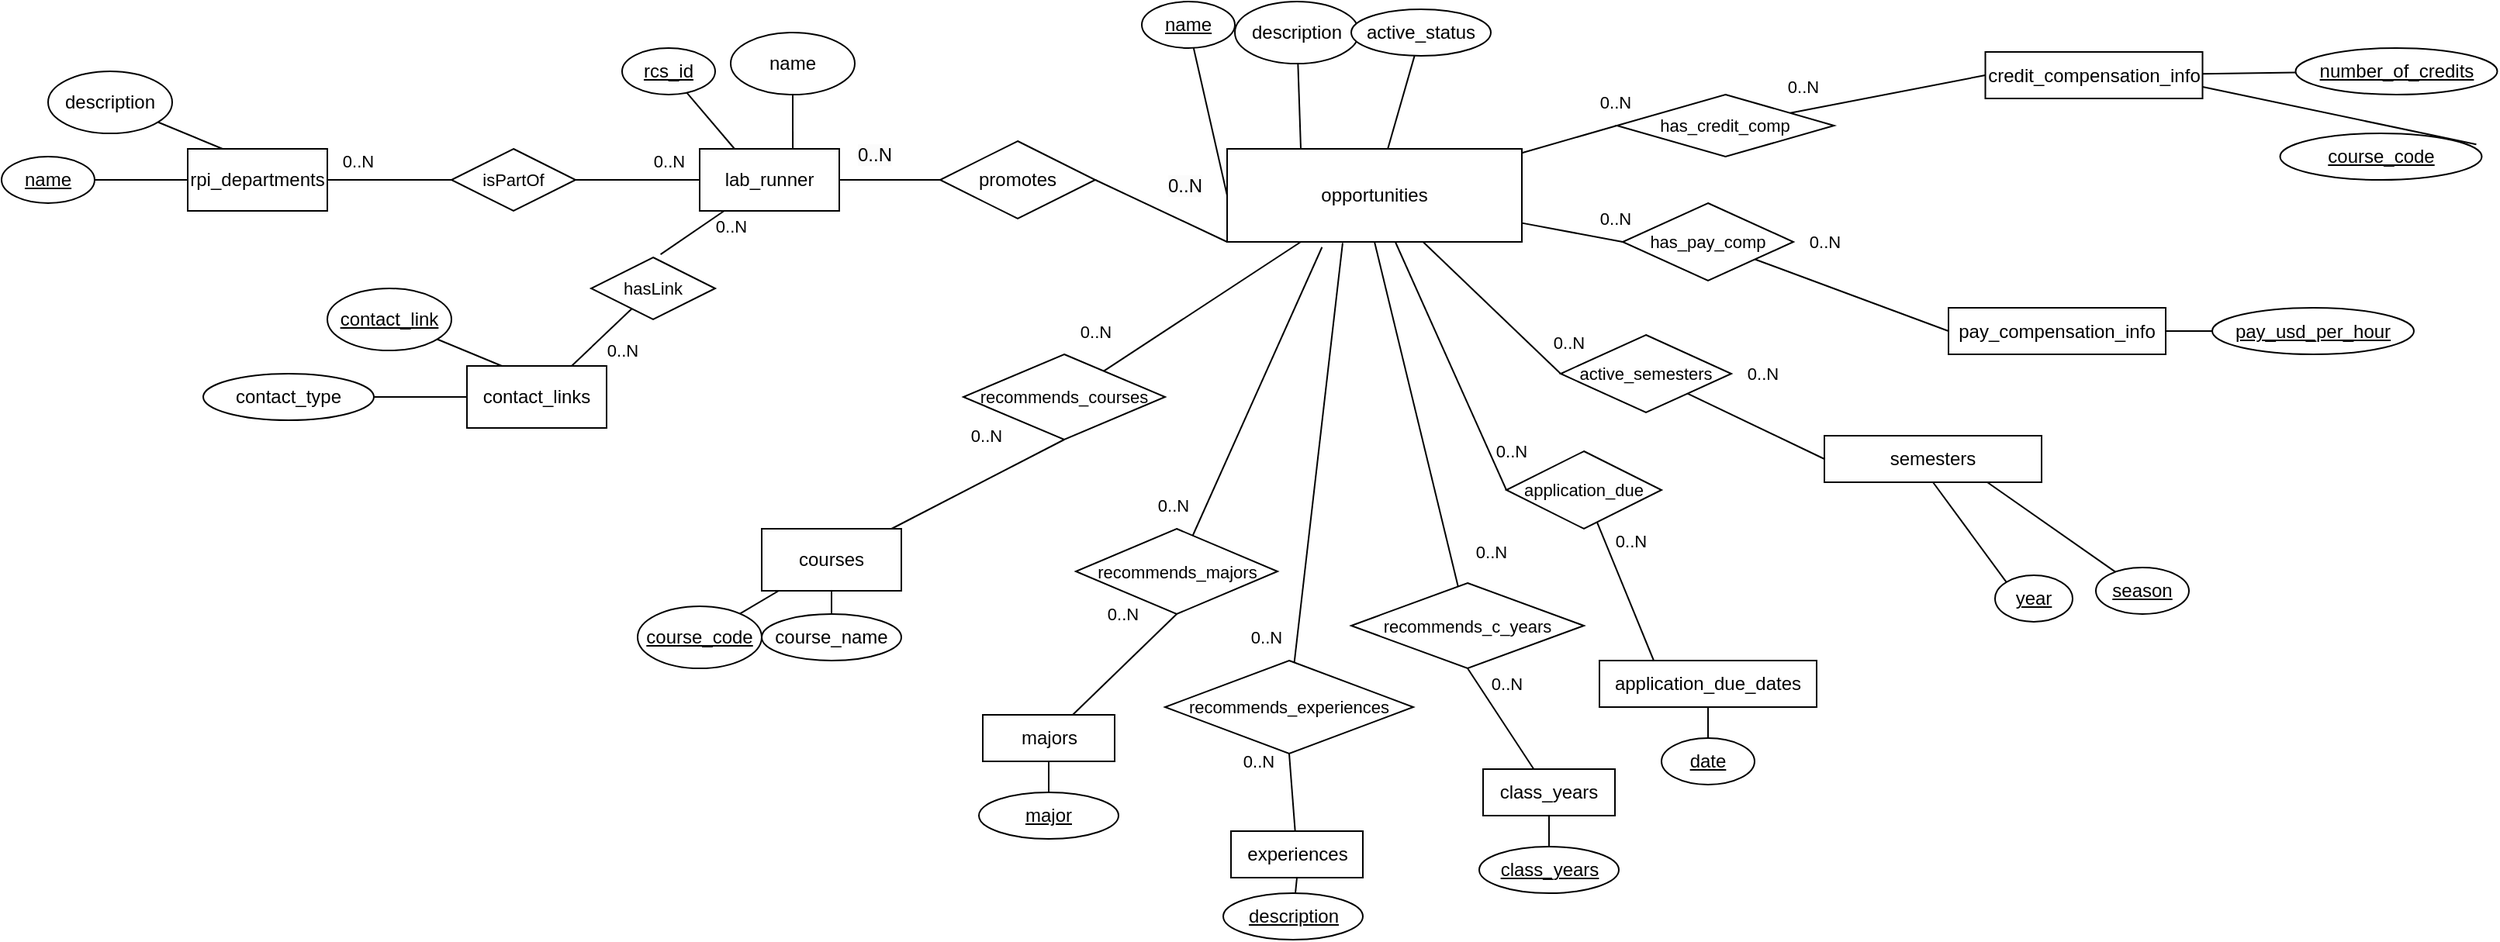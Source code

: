<mxfile version="22.0.3" type="device">
  <diagram name="Page-1" id="n24HdKT9l4Ujf7CyrbVR">
    <mxGraphModel dx="1884" dy="424" grid="1" gridSize="10" guides="1" tooltips="1" connect="1" arrows="1" fold="1" page="1" pageScale="1" pageWidth="850" pageHeight="1100" math="0" shadow="0">
      <root>
        <mxCell id="0" />
        <mxCell id="1" parent="0" />
        <mxCell id="9Bz6uLzKAc4YuErI7Sx_-42" style="edgeStyle=none;shape=connector;rounded=0;orthogonalLoop=1;jettySize=auto;html=1;entryX=0;entryY=0.5;entryDx=0;entryDy=0;labelBackgroundColor=default;strokeColor=default;align=center;verticalAlign=middle;fontFamily=Helvetica;fontSize=11;fontColor=default;endArrow=none;endFill=0;" parent="1" source="PWPaU8b2PSkyWPBf4VYL-1" target="9Bz6uLzKAc4YuErI7Sx_-41" edge="1">
          <mxGeometry relative="1" as="geometry" />
        </mxCell>
        <mxCell id="9Bz6uLzKAc4YuErI7Sx_-44" style="edgeStyle=none;shape=connector;rounded=0;orthogonalLoop=1;jettySize=auto;html=1;labelBackgroundColor=default;strokeColor=default;align=center;verticalAlign=middle;fontFamily=Helvetica;fontSize=11;fontColor=default;endArrow=none;endFill=0;entryX=0;entryY=0.5;entryDx=0;entryDy=0;" parent="1" source="PWPaU8b2PSkyWPBf4VYL-1" target="9Bz6uLzKAc4YuErI7Sx_-45" edge="1">
          <mxGeometry relative="1" as="geometry">
            <mxPoint x="810" y="190" as="targetPoint" />
          </mxGeometry>
        </mxCell>
        <mxCell id="9Bz6uLzKAc4YuErI7Sx_-50" style="edgeStyle=none;shape=connector;rounded=0;orthogonalLoop=1;jettySize=auto;html=1;entryX=0;entryY=0.5;entryDx=0;entryDy=0;labelBackgroundColor=default;strokeColor=default;align=center;verticalAlign=middle;fontFamily=Helvetica;fontSize=11;fontColor=default;endArrow=none;endFill=0;" parent="1" source="PWPaU8b2PSkyWPBf4VYL-1" target="9Bz6uLzKAc4YuErI7Sx_-47" edge="1">
          <mxGeometry relative="1" as="geometry" />
        </mxCell>
        <mxCell id="9Bz6uLzKAc4YuErI7Sx_-52" style="edgeStyle=none;shape=connector;rounded=0;orthogonalLoop=1;jettySize=auto;html=1;entryX=0;entryY=0.5;entryDx=0;entryDy=0;labelBackgroundColor=default;strokeColor=default;align=center;verticalAlign=middle;fontFamily=Helvetica;fontSize=11;fontColor=default;endArrow=none;endFill=0;" parent="1" source="PWPaU8b2PSkyWPBf4VYL-1" target="9Bz6uLzKAc4YuErI7Sx_-48" edge="1">
          <mxGeometry relative="1" as="geometry" />
        </mxCell>
        <mxCell id="PWPaU8b2PSkyWPBf4VYL-1" value="opportunities" style="rounded=0;whiteSpace=wrap;html=1;" parent="1" vertex="1">
          <mxGeometry x="510" y="120" width="190" height="60" as="geometry" />
        </mxCell>
        <mxCell id="PWPaU8b2PSkyWPBf4VYL-3" style="rounded=0;orthogonalLoop=1;jettySize=auto;html=1;entryX=0;entryY=0.5;entryDx=0;entryDy=0;endArrow=none;endFill=0;" parent="1" source="PWPaU8b2PSkyWPBf4VYL-2" target="PWPaU8b2PSkyWPBf4VYL-1" edge="1">
          <mxGeometry relative="1" as="geometry" />
        </mxCell>
        <mxCell id="PWPaU8b2PSkyWPBf4VYL-2" value="&lt;u&gt;name&lt;/u&gt;" style="ellipse;whiteSpace=wrap;html=1;" parent="1" vertex="1">
          <mxGeometry x="455" y="25" width="60" height="30" as="geometry" />
        </mxCell>
        <mxCell id="PWPaU8b2PSkyWPBf4VYL-5" style="rounded=0;orthogonalLoop=1;jettySize=auto;html=1;entryX=0.25;entryY=0;entryDx=0;entryDy=0;endArrow=none;endFill=0;" parent="1" source="PWPaU8b2PSkyWPBf4VYL-4" target="PWPaU8b2PSkyWPBf4VYL-1" edge="1">
          <mxGeometry relative="1" as="geometry" />
        </mxCell>
        <mxCell id="PWPaU8b2PSkyWPBf4VYL-4" value="description" style="ellipse;whiteSpace=wrap;html=1;" parent="1" vertex="1">
          <mxGeometry x="515" y="25" width="80" height="40" as="geometry" />
        </mxCell>
        <mxCell id="PWPaU8b2PSkyWPBf4VYL-7" value="" style="rounded=0;orthogonalLoop=1;jettySize=auto;html=1;endArrow=none;endFill=0;" parent="1" source="PWPaU8b2PSkyWPBf4VYL-6" target="PWPaU8b2PSkyWPBf4VYL-1" edge="1">
          <mxGeometry relative="1" as="geometry" />
        </mxCell>
        <mxCell id="PWPaU8b2PSkyWPBf4VYL-6" value="active_status" style="ellipse;whiteSpace=wrap;html=1;" parent="1" vertex="1">
          <mxGeometry x="590" y="30" width="90" height="30" as="geometry" />
        </mxCell>
        <mxCell id="PWPaU8b2PSkyWPBf4VYL-9" value="rpi_departments" style="rounded=0;whiteSpace=wrap;html=1;" parent="1" vertex="1">
          <mxGeometry x="-160" y="120" width="90" height="40" as="geometry" />
        </mxCell>
        <mxCell id="PWPaU8b2PSkyWPBf4VYL-10" style="rounded=0;orthogonalLoop=1;jettySize=auto;html=1;entryX=0;entryY=0.5;entryDx=0;entryDy=0;endArrow=none;endFill=0;" parent="1" source="PWPaU8b2PSkyWPBf4VYL-11" target="PWPaU8b2PSkyWPBf4VYL-9" edge="1">
          <mxGeometry relative="1" as="geometry" />
        </mxCell>
        <mxCell id="PWPaU8b2PSkyWPBf4VYL-11" value="&lt;u&gt;name&lt;/u&gt;" style="ellipse;whiteSpace=wrap;html=1;" parent="1" vertex="1">
          <mxGeometry x="-280" y="125" width="60" height="30" as="geometry" />
        </mxCell>
        <mxCell id="PWPaU8b2PSkyWPBf4VYL-12" style="rounded=0;orthogonalLoop=1;jettySize=auto;html=1;entryX=0.25;entryY=0;entryDx=0;entryDy=0;endArrow=none;endFill=0;" parent="1" source="PWPaU8b2PSkyWPBf4VYL-13" target="PWPaU8b2PSkyWPBf4VYL-9" edge="1">
          <mxGeometry relative="1" as="geometry" />
        </mxCell>
        <mxCell id="PWPaU8b2PSkyWPBf4VYL-13" value="description" style="ellipse;whiteSpace=wrap;html=1;" parent="1" vertex="1">
          <mxGeometry x="-250" y="70" width="80" height="40" as="geometry" />
        </mxCell>
        <mxCell id="PWPaU8b2PSkyWPBf4VYL-16" value="lab_runner" style="rounded=0;whiteSpace=wrap;html=1;" parent="1" vertex="1">
          <mxGeometry x="170" y="120" width="90" height="40" as="geometry" />
        </mxCell>
        <mxCell id="PWPaU8b2PSkyWPBf4VYL-17" style="rounded=0;orthogonalLoop=1;jettySize=auto;html=1;entryX=0.25;entryY=0;entryDx=0;entryDy=0;endArrow=none;endFill=0;" parent="1" source="PWPaU8b2PSkyWPBf4VYL-18" target="PWPaU8b2PSkyWPBf4VYL-16" edge="1">
          <mxGeometry relative="1" as="geometry" />
        </mxCell>
        <mxCell id="PWPaU8b2PSkyWPBf4VYL-18" value="&lt;u&gt;rcs_id&lt;/u&gt;" style="ellipse;whiteSpace=wrap;html=1;" parent="1" vertex="1">
          <mxGeometry x="120" y="55" width="60" height="30" as="geometry" />
        </mxCell>
        <mxCell id="PWPaU8b2PSkyWPBf4VYL-19" style="rounded=0;orthogonalLoop=1;jettySize=auto;html=1;entryX=0.667;entryY=0;entryDx=0;entryDy=0;endArrow=none;endFill=0;entryPerimeter=0;" parent="1" source="PWPaU8b2PSkyWPBf4VYL-20" target="PWPaU8b2PSkyWPBf4VYL-16" edge="1">
          <mxGeometry relative="1" as="geometry" />
        </mxCell>
        <mxCell id="PWPaU8b2PSkyWPBf4VYL-20" value="name" style="ellipse;whiteSpace=wrap;html=1;" parent="1" vertex="1">
          <mxGeometry x="190" y="45" width="80" height="40" as="geometry" />
        </mxCell>
        <mxCell id="PWPaU8b2PSkyWPBf4VYL-21" value="contact_links" style="rounded=0;whiteSpace=wrap;html=1;" parent="1" vertex="1">
          <mxGeometry x="20" y="260" width="90" height="40" as="geometry" />
        </mxCell>
        <mxCell id="PWPaU8b2PSkyWPBf4VYL-22" style="rounded=0;orthogonalLoop=1;jettySize=auto;html=1;entryX=0;entryY=0.5;entryDx=0;entryDy=0;endArrow=none;endFill=0;" parent="1" source="PWPaU8b2PSkyWPBf4VYL-23" target="PWPaU8b2PSkyWPBf4VYL-21" edge="1">
          <mxGeometry relative="1" as="geometry" />
        </mxCell>
        <mxCell id="PWPaU8b2PSkyWPBf4VYL-23" value="contact_type" style="ellipse;whiteSpace=wrap;html=1;" parent="1" vertex="1">
          <mxGeometry x="-150" y="265" width="110" height="30" as="geometry" />
        </mxCell>
        <mxCell id="PWPaU8b2PSkyWPBf4VYL-24" style="rounded=0;orthogonalLoop=1;jettySize=auto;html=1;entryX=0.25;entryY=0;entryDx=0;entryDy=0;endArrow=none;endFill=0;" parent="1" source="PWPaU8b2PSkyWPBf4VYL-25" target="PWPaU8b2PSkyWPBf4VYL-21" edge="1">
          <mxGeometry relative="1" as="geometry" />
        </mxCell>
        <mxCell id="PWPaU8b2PSkyWPBf4VYL-25" value="&lt;u&gt;contact_link&lt;/u&gt;" style="ellipse;whiteSpace=wrap;html=1;" parent="1" vertex="1">
          <mxGeometry x="-70" y="210" width="80" height="40" as="geometry" />
        </mxCell>
        <mxCell id="PWPaU8b2PSkyWPBf4VYL-27" style="rounded=0;orthogonalLoop=1;jettySize=auto;html=1;entryX=0.5;entryY=1;entryDx=0;entryDy=0;endArrow=none;endFill=0;" parent="1" source="PWPaU8b2PSkyWPBf4VYL-28" target="PWPaU8b2PSkyWPBf4VYL-26" edge="1">
          <mxGeometry relative="1" as="geometry" />
        </mxCell>
        <mxCell id="PWPaU8b2PSkyWPBf4VYL-28" value="course_name" style="ellipse;whiteSpace=wrap;html=1;" parent="1" vertex="1">
          <mxGeometry x="210" y="420" width="90" height="30" as="geometry" />
        </mxCell>
        <mxCell id="PWPaU8b2PSkyWPBf4VYL-29" style="rounded=0;orthogonalLoop=1;jettySize=auto;html=1;endArrow=none;endFill=0;" parent="1" source="PWPaU8b2PSkyWPBf4VYL-26" edge="1">
          <mxGeometry relative="1" as="geometry">
            <mxPoint x="240" y="380" as="targetPoint" />
          </mxGeometry>
        </mxCell>
        <mxCell id="PWPaU8b2PSkyWPBf4VYL-30" value="&lt;u&gt;course_code&lt;/u&gt;" style="ellipse;whiteSpace=wrap;html=1;" parent="1" vertex="1">
          <mxGeometry x="130" y="415" width="80" height="40" as="geometry" />
        </mxCell>
        <mxCell id="9Bz6uLzKAc4YuErI7Sx_-34" style="edgeStyle=none;shape=connector;rounded=0;orthogonalLoop=1;jettySize=auto;html=1;entryX=0.5;entryY=1;entryDx=0;entryDy=0;labelBackgroundColor=default;strokeColor=default;align=center;verticalAlign=middle;fontFamily=Helvetica;fontSize=11;fontColor=default;endArrow=none;endFill=0;" parent="1" source="PWPaU8b2PSkyWPBf4VYL-31" target="9Bz6uLzKAc4YuErI7Sx_-21" edge="1">
          <mxGeometry relative="1" as="geometry" />
        </mxCell>
        <mxCell id="PWPaU8b2PSkyWPBf4VYL-31" value="majors" style="rounded=0;whiteSpace=wrap;html=1;" parent="1" vertex="1">
          <mxGeometry x="352.5" y="485" width="85" height="30" as="geometry" />
        </mxCell>
        <mxCell id="PWPaU8b2PSkyWPBf4VYL-34" style="rounded=0;orthogonalLoop=1;jettySize=auto;html=1;endArrow=none;endFill=0;exitX=0.5;exitY=0;exitDx=0;exitDy=0;" parent="1" source="PWPaU8b2PSkyWPBf4VYL-33" target="PWPaU8b2PSkyWPBf4VYL-31" edge="1">
          <mxGeometry relative="1" as="geometry">
            <mxPoint x="402.5" y="555" as="sourcePoint" />
          </mxGeometry>
        </mxCell>
        <mxCell id="PWPaU8b2PSkyWPBf4VYL-33" value="&lt;u&gt;major&lt;/u&gt;" style="ellipse;whiteSpace=wrap;html=1;" parent="1" vertex="1">
          <mxGeometry x="350" y="535" width="90" height="30" as="geometry" />
        </mxCell>
        <mxCell id="9Bz6uLzKAc4YuErI7Sx_-37" style="edgeStyle=none;shape=connector;rounded=0;orthogonalLoop=1;jettySize=auto;html=1;entryX=0.5;entryY=1;entryDx=0;entryDy=0;labelBackgroundColor=default;strokeColor=default;align=center;verticalAlign=middle;fontFamily=Helvetica;fontSize=11;fontColor=default;endArrow=none;endFill=0;" parent="1" source="PWPaU8b2PSkyWPBf4VYL-35" target="9Bz6uLzKAc4YuErI7Sx_-28" edge="1">
          <mxGeometry relative="1" as="geometry" />
        </mxCell>
        <mxCell id="PWPaU8b2PSkyWPBf4VYL-35" value="class_years" style="rounded=0;whiteSpace=wrap;html=1;" parent="1" vertex="1">
          <mxGeometry x="675" y="520" width="85" height="30" as="geometry" />
        </mxCell>
        <mxCell id="PWPaU8b2PSkyWPBf4VYL-36" style="rounded=0;orthogonalLoop=1;jettySize=auto;html=1;entryX=0.5;entryY=1;entryDx=0;entryDy=0;endArrow=none;endFill=0;" parent="1" source="PWPaU8b2PSkyWPBf4VYL-37" target="PWPaU8b2PSkyWPBf4VYL-35" edge="1">
          <mxGeometry relative="1" as="geometry" />
        </mxCell>
        <mxCell id="PWPaU8b2PSkyWPBf4VYL-37" value="&lt;u&gt;class_years&lt;/u&gt;" style="ellipse;whiteSpace=wrap;html=1;" parent="1" vertex="1">
          <mxGeometry x="672.5" y="570" width="90" height="30" as="geometry" />
        </mxCell>
        <mxCell id="9Bz6uLzKAc4YuErI7Sx_-36" style="edgeStyle=none;shape=connector;rounded=0;orthogonalLoop=1;jettySize=auto;html=1;entryX=0.5;entryY=1;entryDx=0;entryDy=0;labelBackgroundColor=default;strokeColor=default;align=center;verticalAlign=middle;fontFamily=Helvetica;fontSize=11;fontColor=default;endArrow=none;endFill=0;" parent="1" source="PWPaU8b2PSkyWPBf4VYL-38" target="9Bz6uLzKAc4YuErI7Sx_-26" edge="1">
          <mxGeometry relative="1" as="geometry" />
        </mxCell>
        <mxCell id="PWPaU8b2PSkyWPBf4VYL-38" value="experiences" style="rounded=0;whiteSpace=wrap;html=1;" parent="1" vertex="1">
          <mxGeometry x="512.5" y="560" width="85" height="30" as="geometry" />
        </mxCell>
        <mxCell id="PWPaU8b2PSkyWPBf4VYL-39" style="rounded=0;orthogonalLoop=1;jettySize=auto;html=1;entryX=0.5;entryY=1;entryDx=0;entryDy=0;endArrow=none;endFill=0;" parent="1" source="PWPaU8b2PSkyWPBf4VYL-40" target="PWPaU8b2PSkyWPBf4VYL-38" edge="1">
          <mxGeometry relative="1" as="geometry" />
        </mxCell>
        <mxCell id="PWPaU8b2PSkyWPBf4VYL-40" value="&lt;u&gt;description&lt;/u&gt;" style="ellipse;whiteSpace=wrap;html=1;" parent="1" vertex="1">
          <mxGeometry x="507.5" y="600" width="90" height="30" as="geometry" />
        </mxCell>
        <mxCell id="PWPaU8b2PSkyWPBf4VYL-41" value="pay_compensation_info" style="rounded=0;whiteSpace=wrap;html=1;" parent="1" vertex="1">
          <mxGeometry x="975" y="222.5" width="140" height="30" as="geometry" />
        </mxCell>
        <mxCell id="PWPaU8b2PSkyWPBf4VYL-42" style="rounded=0;orthogonalLoop=1;jettySize=auto;html=1;entryX=1;entryY=0.5;entryDx=0;entryDy=0;endArrow=none;endFill=0;" parent="1" source="PWPaU8b2PSkyWPBf4VYL-43" target="PWPaU8b2PSkyWPBf4VYL-41" edge="1">
          <mxGeometry relative="1" as="geometry" />
        </mxCell>
        <mxCell id="PWPaU8b2PSkyWPBf4VYL-43" value="&lt;u&gt;pay_usd_per_hour&lt;/u&gt;" style="ellipse;whiteSpace=wrap;html=1;" parent="1" vertex="1">
          <mxGeometry x="1145" y="222.5" width="130" height="30" as="geometry" />
        </mxCell>
        <mxCell id="PWPaU8b2PSkyWPBf4VYL-44" value="credit_compensation_info" style="rounded=0;whiteSpace=wrap;html=1;" parent="1" vertex="1">
          <mxGeometry x="998.75" y="57.5" width="140" height="30" as="geometry" />
        </mxCell>
        <mxCell id="PWPaU8b2PSkyWPBf4VYL-48" value="" style="rounded=0;orthogonalLoop=1;jettySize=auto;html=1;endArrow=none;endFill=0;" parent="1" source="PWPaU8b2PSkyWPBf4VYL-45" target="PWPaU8b2PSkyWPBf4VYL-44" edge="1">
          <mxGeometry relative="1" as="geometry" />
        </mxCell>
        <mxCell id="PWPaU8b2PSkyWPBf4VYL-45" value="&lt;u&gt;number_of_credits&lt;/u&gt;" style="ellipse;whiteSpace=wrap;html=1;" parent="1" vertex="1">
          <mxGeometry x="1198.75" y="55" width="130" height="30" as="geometry" />
        </mxCell>
        <mxCell id="PWPaU8b2PSkyWPBf4VYL-47" style="rounded=0;orthogonalLoop=1;jettySize=auto;html=1;entryX=1;entryY=0.75;entryDx=0;entryDy=0;endArrow=none;endFill=0;exitX=0.973;exitY=0.238;exitDx=0;exitDy=0;exitPerimeter=0;" parent="1" source="PWPaU8b2PSkyWPBf4VYL-46" target="PWPaU8b2PSkyWPBf4VYL-44" edge="1">
          <mxGeometry relative="1" as="geometry" />
        </mxCell>
        <mxCell id="PWPaU8b2PSkyWPBf4VYL-46" value="&lt;u&gt;course_code&lt;/u&gt;" style="ellipse;whiteSpace=wrap;html=1;" parent="1" vertex="1">
          <mxGeometry x="1188.75" y="110" width="130" height="30" as="geometry" />
        </mxCell>
        <mxCell id="PWPaU8b2PSkyWPBf4VYL-51" value="application_due_dates" style="rounded=0;whiteSpace=wrap;html=1;" parent="1" vertex="1">
          <mxGeometry x="750" y="450" width="140" height="30" as="geometry" />
        </mxCell>
        <mxCell id="PWPaU8b2PSkyWPBf4VYL-52" style="rounded=0;orthogonalLoop=1;jettySize=auto;html=1;entryX=0.5;entryY=1;entryDx=0;entryDy=0;endArrow=none;endFill=0;" parent="1" source="PWPaU8b2PSkyWPBf4VYL-53" target="PWPaU8b2PSkyWPBf4VYL-51" edge="1">
          <mxGeometry relative="1" as="geometry">
            <mxPoint x="820" y="525" as="sourcePoint" />
          </mxGeometry>
        </mxCell>
        <mxCell id="PWPaU8b2PSkyWPBf4VYL-54" value="semesters" style="rounded=0;whiteSpace=wrap;html=1;" parent="1" vertex="1">
          <mxGeometry x="895" y="305" width="140" height="30" as="geometry" />
        </mxCell>
        <mxCell id="PWPaU8b2PSkyWPBf4VYL-55" value="" style="rounded=0;orthogonalLoop=1;jettySize=auto;html=1;endArrow=none;endFill=0;entryX=0.75;entryY=1;entryDx=0;entryDy=0;" parent="1" source="PWPaU8b2PSkyWPBf4VYL-56" target="PWPaU8b2PSkyWPBf4VYL-54" edge="1">
          <mxGeometry relative="1" as="geometry">
            <mxPoint x="1103.333" y="435.0" as="targetPoint" />
          </mxGeometry>
        </mxCell>
        <mxCell id="PWPaU8b2PSkyWPBf4VYL-56" value="&lt;u&gt;season&lt;/u&gt;" style="ellipse;whiteSpace=wrap;html=1;" parent="1" vertex="1">
          <mxGeometry x="1070" y="390" width="60" height="30" as="geometry" />
        </mxCell>
        <mxCell id="PWPaU8b2PSkyWPBf4VYL-57" style="rounded=0;orthogonalLoop=1;jettySize=auto;html=1;entryX=0.5;entryY=1;entryDx=0;entryDy=0;endArrow=none;endFill=0;exitX=0;exitY=0;exitDx=0;exitDy=0;" parent="1" source="PWPaU8b2PSkyWPBf4VYL-58" target="PWPaU8b2PSkyWPBf4VYL-54" edge="1">
          <mxGeometry relative="1" as="geometry">
            <mxPoint x="1062.3" y="434.34" as="targetPoint" />
          </mxGeometry>
        </mxCell>
        <mxCell id="PWPaU8b2PSkyWPBf4VYL-58" value="&lt;u&gt;year&lt;/u&gt;" style="ellipse;whiteSpace=wrap;html=1;" parent="1" vertex="1">
          <mxGeometry x="1005" y="395" width="50" height="30" as="geometry" />
        </mxCell>
        <mxCell id="9Bz6uLzKAc4YuErI7Sx_-2" style="rounded=0;orthogonalLoop=1;jettySize=auto;html=1;endArrow=none;endFill=0;exitX=0;exitY=0.5;exitDx=0;exitDy=0;" parent="1" source="9Bz6uLzKAc4YuErI7Sx_-1" target="PWPaU8b2PSkyWPBf4VYL-16" edge="1">
          <mxGeometry relative="1" as="geometry" />
        </mxCell>
        <mxCell id="9Bz6uLzKAc4YuErI7Sx_-5" style="edgeStyle=none;shape=connector;rounded=0;orthogonalLoop=1;jettySize=auto;html=1;entryX=0;entryY=1;entryDx=0;entryDy=0;labelBackgroundColor=default;strokeColor=default;align=center;verticalAlign=middle;fontFamily=Helvetica;fontSize=11;fontColor=default;endArrow=none;endFill=0;exitX=1;exitY=0.5;exitDx=0;exitDy=0;" parent="1" source="9Bz6uLzKAc4YuErI7Sx_-1" target="PWPaU8b2PSkyWPBf4VYL-1" edge="1">
          <mxGeometry relative="1" as="geometry" />
        </mxCell>
        <mxCell id="9Bz6uLzKAc4YuErI7Sx_-1" value="promotes" style="rhombus;whiteSpace=wrap;html=1;" parent="1" vertex="1">
          <mxGeometry x="325" y="115" width="100" height="50" as="geometry" />
        </mxCell>
        <mxCell id="9Bz6uLzKAc4YuErI7Sx_-6" value="&lt;span style=&quot;color: rgb(0, 0, 0); font-family: Helvetica; font-size: 12px; font-style: normal; font-variant-ligatures: normal; font-variant-caps: normal; font-weight: 400; letter-spacing: normal; orphans: 2; text-align: center; text-indent: 0px; text-transform: none; widows: 2; word-spacing: 0px; -webkit-text-stroke-width: 0px; background-color: rgb(251, 251, 251); text-decoration-thickness: initial; text-decoration-style: initial; text-decoration-color: initial; float: none; display: inline !important;&quot;&gt;0..N&lt;/span&gt;" style="text;whiteSpace=wrap;html=1;fontSize=11;fontFamily=Helvetica;fontColor=default;" parent="1" vertex="1">
          <mxGeometry x="270" y="110" width="30" height="20" as="geometry" />
        </mxCell>
        <mxCell id="9Bz6uLzKAc4YuErI7Sx_-7" value="&lt;span style=&quot;color: rgb(0, 0, 0); font-family: Helvetica; font-size: 12px; font-style: normal; font-variant-ligatures: normal; font-variant-caps: normal; font-weight: 400; letter-spacing: normal; orphans: 2; text-align: center; text-indent: 0px; text-transform: none; widows: 2; word-spacing: 0px; -webkit-text-stroke-width: 0px; background-color: rgb(251, 251, 251); text-decoration-thickness: initial; text-decoration-style: initial; text-decoration-color: initial; float: none; display: inline !important;&quot;&gt;0..N&lt;/span&gt;" style="text;whiteSpace=wrap;html=1;fontSize=11;fontFamily=Helvetica;fontColor=default;" parent="1" vertex="1">
          <mxGeometry x="470" y="130" width="30" height="30" as="geometry" />
        </mxCell>
        <mxCell id="9Bz6uLzKAc4YuErI7Sx_-9" style="edgeStyle=none;shape=connector;rounded=0;orthogonalLoop=1;jettySize=auto;html=1;labelBackgroundColor=default;strokeColor=default;align=center;verticalAlign=middle;fontFamily=Helvetica;fontSize=11;fontColor=default;endArrow=none;endFill=0;" parent="1" source="9Bz6uLzKAc4YuErI7Sx_-8" target="PWPaU8b2PSkyWPBf4VYL-16" edge="1">
          <mxGeometry relative="1" as="geometry" />
        </mxCell>
        <mxCell id="9Bz6uLzKAc4YuErI7Sx_-10" style="edgeStyle=none;shape=connector;rounded=0;orthogonalLoop=1;jettySize=auto;html=1;entryX=1;entryY=0.5;entryDx=0;entryDy=0;labelBackgroundColor=default;strokeColor=default;align=center;verticalAlign=middle;fontFamily=Helvetica;fontSize=11;fontColor=default;endArrow=none;endFill=0;" parent="1" source="9Bz6uLzKAc4YuErI7Sx_-8" target="PWPaU8b2PSkyWPBf4VYL-9" edge="1">
          <mxGeometry relative="1" as="geometry" />
        </mxCell>
        <mxCell id="9Bz6uLzKAc4YuErI7Sx_-8" value="isPartOf" style="rhombus;whiteSpace=wrap;html=1;fontFamily=Helvetica;fontSize=11;fontColor=default;" parent="1" vertex="1">
          <mxGeometry x="10" y="120" width="80" height="40" as="geometry" />
        </mxCell>
        <mxCell id="9Bz6uLzKAc4YuErI7Sx_-11" value="0..N" style="text;html=1;strokeColor=none;fillColor=none;align=center;verticalAlign=middle;whiteSpace=wrap;rounded=0;fontSize=11;fontFamily=Helvetica;fontColor=default;" parent="1" vertex="1">
          <mxGeometry x="-70" y="115" width="40" height="25" as="geometry" />
        </mxCell>
        <mxCell id="9Bz6uLzKAc4YuErI7Sx_-12" value="0..N" style="text;html=1;align=center;verticalAlign=middle;resizable=0;points=[];autosize=1;strokeColor=none;fillColor=none;fontSize=11;fontFamily=Helvetica;fontColor=default;" parent="1" vertex="1">
          <mxGeometry x="130" y="112.5" width="40" height="30" as="geometry" />
        </mxCell>
        <mxCell id="9Bz6uLzKAc4YuErI7Sx_-16" style="edgeStyle=none;shape=connector;rounded=0;orthogonalLoop=1;jettySize=auto;html=1;entryX=0.75;entryY=0;entryDx=0;entryDy=0;labelBackgroundColor=default;strokeColor=default;align=center;verticalAlign=middle;fontFamily=Helvetica;fontSize=11;fontColor=default;endArrow=none;endFill=0;" parent="1" source="9Bz6uLzKAc4YuErI7Sx_-13" target="PWPaU8b2PSkyWPBf4VYL-21" edge="1">
          <mxGeometry relative="1" as="geometry" />
        </mxCell>
        <mxCell id="9Bz6uLzKAc4YuErI7Sx_-13" value="hasLink" style="rhombus;whiteSpace=wrap;html=1;fontFamily=Helvetica;fontSize=11;fontColor=default;" parent="1" vertex="1">
          <mxGeometry x="100" y="190" width="80" height="40" as="geometry" />
        </mxCell>
        <mxCell id="9Bz6uLzKAc4YuErI7Sx_-14" style="edgeStyle=none;shape=connector;rounded=0;orthogonalLoop=1;jettySize=auto;html=1;entryX=0.56;entryY=-0.048;entryDx=0;entryDy=0;entryPerimeter=0;labelBackgroundColor=default;strokeColor=default;align=center;verticalAlign=middle;fontFamily=Helvetica;fontSize=11;fontColor=default;endArrow=none;endFill=0;" parent="1" source="PWPaU8b2PSkyWPBf4VYL-16" target="9Bz6uLzKAc4YuErI7Sx_-13" edge="1">
          <mxGeometry relative="1" as="geometry" />
        </mxCell>
        <mxCell id="9Bz6uLzKAc4YuErI7Sx_-15" value="0..N" style="text;html=1;align=center;verticalAlign=middle;resizable=0;points=[];autosize=1;strokeColor=none;fillColor=none;fontSize=11;fontFamily=Helvetica;fontColor=default;" parent="1" vertex="1">
          <mxGeometry x="170" y="155" width="40" height="30" as="geometry" />
        </mxCell>
        <mxCell id="9Bz6uLzKAc4YuErI7Sx_-17" value="0..N" style="text;html=1;align=center;verticalAlign=middle;resizable=0;points=[];autosize=1;strokeColor=none;fillColor=none;fontSize=11;fontFamily=Helvetica;fontColor=default;" parent="1" vertex="1">
          <mxGeometry x="100" y="235" width="40" height="30" as="geometry" />
        </mxCell>
        <mxCell id="9Bz6uLzKAc4YuErI7Sx_-32" style="edgeStyle=none;shape=connector;rounded=0;orthogonalLoop=1;jettySize=auto;html=1;entryX=0.25;entryY=1;entryDx=0;entryDy=0;labelBackgroundColor=default;strokeColor=default;align=center;verticalAlign=middle;fontFamily=Helvetica;fontSize=11;fontColor=default;endArrow=none;endFill=0;" parent="1" source="9Bz6uLzKAc4YuErI7Sx_-19" target="PWPaU8b2PSkyWPBf4VYL-1" edge="1">
          <mxGeometry relative="1" as="geometry" />
        </mxCell>
        <mxCell id="9Bz6uLzKAc4YuErI7Sx_-19" value="recommends_courses" style="rhombus;whiteSpace=wrap;html=1;fontFamily=Helvetica;fontSize=11;fontColor=default;" parent="1" vertex="1">
          <mxGeometry x="340" y="252.5" width="130" height="55" as="geometry" />
        </mxCell>
        <mxCell id="9Bz6uLzKAc4YuErI7Sx_-33" style="edgeStyle=none;shape=connector;rounded=0;orthogonalLoop=1;jettySize=auto;html=1;entryX=0.322;entryY=1.056;entryDx=0;entryDy=0;labelBackgroundColor=default;strokeColor=default;align=center;verticalAlign=middle;fontFamily=Helvetica;fontSize=11;fontColor=default;endArrow=none;endFill=0;entryPerimeter=0;" parent="1" source="9Bz6uLzKAc4YuErI7Sx_-21" target="PWPaU8b2PSkyWPBf4VYL-1" edge="1">
          <mxGeometry relative="1" as="geometry" />
        </mxCell>
        <mxCell id="9Bz6uLzKAc4YuErI7Sx_-21" value="recommends_majors" style="rhombus;whiteSpace=wrap;html=1;fontFamily=Helvetica;fontSize=11;fontColor=default;" parent="1" vertex="1">
          <mxGeometry x="412.5" y="365" width="130" height="55" as="geometry" />
        </mxCell>
        <mxCell id="9Bz6uLzKAc4YuErI7Sx_-23" value="" style="rounded=0;orthogonalLoop=1;jettySize=auto;html=1;endArrow=none;endFill=0;" parent="1" source="PWPaU8b2PSkyWPBf4VYL-30" target="PWPaU8b2PSkyWPBf4VYL-26" edge="1">
          <mxGeometry relative="1" as="geometry">
            <mxPoint x="182" y="392" as="sourcePoint" />
            <mxPoint x="240" y="380" as="targetPoint" />
          </mxGeometry>
        </mxCell>
        <mxCell id="9Bz6uLzKAc4YuErI7Sx_-31" style="edgeStyle=none;shape=connector;rounded=0;orthogonalLoop=1;jettySize=auto;html=1;entryX=0.5;entryY=1;entryDx=0;entryDy=0;labelBackgroundColor=default;strokeColor=default;align=center;verticalAlign=middle;fontFamily=Helvetica;fontSize=11;fontColor=default;endArrow=none;endFill=0;" parent="1" source="PWPaU8b2PSkyWPBf4VYL-26" target="9Bz6uLzKAc4YuErI7Sx_-19" edge="1">
          <mxGeometry relative="1" as="geometry" />
        </mxCell>
        <mxCell id="PWPaU8b2PSkyWPBf4VYL-26" value="courses" style="rounded=0;whiteSpace=wrap;html=1;" parent="1" vertex="1">
          <mxGeometry x="210" y="365" width="90" height="40" as="geometry" />
        </mxCell>
        <mxCell id="9Bz6uLzKAc4YuErI7Sx_-26" value="recommends_experiences" style="rhombus;whiteSpace=wrap;html=1;fontFamily=Helvetica;fontSize=11;fontColor=default;" parent="1" vertex="1">
          <mxGeometry x="470" y="450" width="160" height="60" as="geometry" />
        </mxCell>
        <mxCell id="9Bz6uLzKAc4YuErI7Sx_-38" style="edgeStyle=none;shape=connector;rounded=0;orthogonalLoop=1;jettySize=auto;html=1;entryX=0.5;entryY=1;entryDx=0;entryDy=0;labelBackgroundColor=default;strokeColor=default;align=center;verticalAlign=middle;fontFamily=Helvetica;fontSize=11;fontColor=default;endArrow=none;endFill=0;" parent="1" source="9Bz6uLzKAc4YuErI7Sx_-28" target="PWPaU8b2PSkyWPBf4VYL-1" edge="1">
          <mxGeometry relative="1" as="geometry" />
        </mxCell>
        <mxCell id="9Bz6uLzKAc4YuErI7Sx_-28" value="recommends_c_years" style="rhombus;whiteSpace=wrap;html=1;fontFamily=Helvetica;fontSize=11;fontColor=default;" parent="1" vertex="1">
          <mxGeometry x="590" y="400" width="150" height="55" as="geometry" />
        </mxCell>
        <mxCell id="9Bz6uLzKAc4YuErI7Sx_-30" value="" style="rounded=0;orthogonalLoop=1;jettySize=auto;html=1;entryX=0.5;entryY=1;entryDx=0;entryDy=0;endArrow=none;endFill=0;" parent="1" target="PWPaU8b2PSkyWPBf4VYL-53" edge="1">
          <mxGeometry relative="1" as="geometry">
            <mxPoint x="820" y="525" as="sourcePoint" />
            <mxPoint x="820" y="480" as="targetPoint" />
          </mxGeometry>
        </mxCell>
        <mxCell id="PWPaU8b2PSkyWPBf4VYL-53" value="&lt;u&gt;date&lt;/u&gt;" style="ellipse;whiteSpace=wrap;html=1;" parent="1" vertex="1">
          <mxGeometry x="790" y="500" width="60" height="30" as="geometry" />
        </mxCell>
        <mxCell id="9Bz6uLzKAc4YuErI7Sx_-35" style="edgeStyle=none;shape=connector;rounded=0;orthogonalLoop=1;jettySize=auto;html=1;entryX=0.392;entryY=1.011;entryDx=0;entryDy=0;entryPerimeter=0;labelBackgroundColor=default;strokeColor=default;align=center;verticalAlign=middle;fontFamily=Helvetica;fontSize=11;fontColor=default;endArrow=none;endFill=0;" parent="1" source="9Bz6uLzKAc4YuErI7Sx_-26" target="PWPaU8b2PSkyWPBf4VYL-1" edge="1">
          <mxGeometry relative="1" as="geometry" />
        </mxCell>
        <mxCell id="9Bz6uLzKAc4YuErI7Sx_-43" style="edgeStyle=none;shape=connector;rounded=0;orthogonalLoop=1;jettySize=auto;html=1;entryX=0.25;entryY=0;entryDx=0;entryDy=0;labelBackgroundColor=default;strokeColor=default;align=center;verticalAlign=middle;fontFamily=Helvetica;fontSize=11;fontColor=default;endArrow=none;endFill=0;" parent="1" source="9Bz6uLzKAc4YuErI7Sx_-41" target="PWPaU8b2PSkyWPBf4VYL-51" edge="1">
          <mxGeometry relative="1" as="geometry" />
        </mxCell>
        <mxCell id="9Bz6uLzKAc4YuErI7Sx_-41" value="application_due" style="rhombus;whiteSpace=wrap;html=1;fontFamily=Helvetica;fontSize=11;fontColor=default;" parent="1" vertex="1">
          <mxGeometry x="690" y="315" width="100" height="50" as="geometry" />
        </mxCell>
        <mxCell id="9Bz6uLzKAc4YuErI7Sx_-46" style="edgeStyle=none;shape=connector;rounded=0;orthogonalLoop=1;jettySize=auto;html=1;entryX=0;entryY=0.5;entryDx=0;entryDy=0;labelBackgroundColor=default;strokeColor=default;align=center;verticalAlign=middle;fontFamily=Helvetica;fontSize=11;fontColor=default;endArrow=none;endFill=0;" parent="1" source="9Bz6uLzKAc4YuErI7Sx_-45" target="PWPaU8b2PSkyWPBf4VYL-54" edge="1">
          <mxGeometry relative="1" as="geometry" />
        </mxCell>
        <mxCell id="9Bz6uLzKAc4YuErI7Sx_-45" value="active_semesters" style="rhombus;whiteSpace=wrap;html=1;fontFamily=Helvetica;fontSize=11;fontColor=default;" parent="1" vertex="1">
          <mxGeometry x="725" y="240" width="110" height="50" as="geometry" />
        </mxCell>
        <mxCell id="9Bz6uLzKAc4YuErI7Sx_-51" style="edgeStyle=none;shape=connector;rounded=0;orthogonalLoop=1;jettySize=auto;html=1;entryX=0;entryY=0.5;entryDx=0;entryDy=0;labelBackgroundColor=default;strokeColor=default;align=center;verticalAlign=middle;fontFamily=Helvetica;fontSize=11;fontColor=default;endArrow=none;endFill=0;" parent="1" source="9Bz6uLzKAc4YuErI7Sx_-47" target="PWPaU8b2PSkyWPBf4VYL-41" edge="1">
          <mxGeometry relative="1" as="geometry" />
        </mxCell>
        <mxCell id="9Bz6uLzKAc4YuErI7Sx_-47" value="has_pay_comp" style="rhombus;whiteSpace=wrap;html=1;fontFamily=Helvetica;fontSize=11;fontColor=default;" parent="1" vertex="1">
          <mxGeometry x="765" y="155" width="110" height="50" as="geometry" />
        </mxCell>
        <mxCell id="9Bz6uLzKAc4YuErI7Sx_-53" style="edgeStyle=none;shape=connector;rounded=0;orthogonalLoop=1;jettySize=auto;html=1;entryX=0;entryY=0.5;entryDx=0;entryDy=0;labelBackgroundColor=default;strokeColor=default;align=center;verticalAlign=middle;fontFamily=Helvetica;fontSize=11;fontColor=default;endArrow=none;endFill=0;" parent="1" source="9Bz6uLzKAc4YuErI7Sx_-48" target="PWPaU8b2PSkyWPBf4VYL-44" edge="1">
          <mxGeometry relative="1" as="geometry" />
        </mxCell>
        <mxCell id="9Bz6uLzKAc4YuErI7Sx_-48" value="has_credit_comp" style="rhombus;whiteSpace=wrap;html=1;fontFamily=Helvetica;fontSize=11;fontColor=default;" parent="1" vertex="1">
          <mxGeometry x="761.25" y="85" width="140" height="40" as="geometry" />
        </mxCell>
        <mxCell id="9Bz6uLzKAc4YuErI7Sx_-54" value="0..N" style="text;html=1;strokeColor=none;fillColor=none;align=center;verticalAlign=middle;whiteSpace=wrap;rounded=0;fontSize=11;fontFamily=Helvetica;fontColor=default;" parent="1" vertex="1">
          <mxGeometry x="325" y="290" width="60" height="30" as="geometry" />
        </mxCell>
        <mxCell id="9Bz6uLzKAc4YuErI7Sx_-55" value="0..N" style="text;html=1;align=center;verticalAlign=middle;resizable=0;points=[];autosize=1;strokeColor=none;fillColor=none;fontSize=11;fontFamily=Helvetica;fontColor=default;" parent="1" vertex="1">
          <mxGeometry x="405" y="222.5" width="40" height="30" as="geometry" />
        </mxCell>
        <mxCell id="9Bz6uLzKAc4YuErI7Sx_-57" value="0..N" style="text;html=1;strokeColor=none;fillColor=none;align=center;verticalAlign=middle;whiteSpace=wrap;rounded=0;fontSize=11;fontFamily=Helvetica;fontColor=default;" parent="1" vertex="1">
          <mxGeometry x="412.5" y="405" width="60" height="30" as="geometry" />
        </mxCell>
        <mxCell id="9Bz6uLzKAc4YuErI7Sx_-59" value="0..N" style="text;html=1;align=center;verticalAlign=middle;resizable=0;points=[];autosize=1;strokeColor=none;fillColor=none;fontSize=11;fontFamily=Helvetica;fontColor=default;" parent="1" vertex="1">
          <mxGeometry x="455" y="335" width="40" height="30" as="geometry" />
        </mxCell>
        <mxCell id="9Bz6uLzKAc4YuErI7Sx_-60" value="0..N" style="text;html=1;align=center;verticalAlign=middle;resizable=0;points=[];autosize=1;strokeColor=none;fillColor=none;fontSize=11;fontFamily=Helvetica;fontColor=default;" parent="1" vertex="1">
          <mxGeometry x="510" y="500" width="40" height="30" as="geometry" />
        </mxCell>
        <mxCell id="9Bz6uLzKAc4YuErI7Sx_-61" value="0..N" style="text;html=1;align=center;verticalAlign=middle;resizable=0;points=[];autosize=1;strokeColor=none;fillColor=none;fontSize=11;fontFamily=Helvetica;fontColor=default;" parent="1" vertex="1">
          <mxGeometry x="515" y="420" width="40" height="30" as="geometry" />
        </mxCell>
        <mxCell id="9Bz6uLzKAc4YuErI7Sx_-62" value="0..N" style="text;html=1;align=center;verticalAlign=middle;resizable=0;points=[];autosize=1;strokeColor=none;fillColor=none;fontSize=11;fontFamily=Helvetica;fontColor=default;" parent="1" vertex="1">
          <mxGeometry x="670" y="450" width="40" height="30" as="geometry" />
        </mxCell>
        <mxCell id="9Bz6uLzKAc4YuErI7Sx_-63" value="0..N" style="text;html=1;align=center;verticalAlign=middle;resizable=0;points=[];autosize=1;strokeColor=none;fillColor=none;fontSize=11;fontFamily=Helvetica;fontColor=default;" parent="1" vertex="1">
          <mxGeometry x="660" y="365" width="40" height="30" as="geometry" />
        </mxCell>
        <mxCell id="9Bz6uLzKAc4YuErI7Sx_-64" value="0..N" style="text;html=1;align=center;verticalAlign=middle;resizable=0;points=[];autosize=1;strokeColor=none;fillColor=none;fontSize=11;fontFamily=Helvetica;fontColor=default;" parent="1" vertex="1">
          <mxGeometry x="750" y="358" width="40" height="30" as="geometry" />
        </mxCell>
        <mxCell id="9Bz6uLzKAc4YuErI7Sx_-65" value="0..N" style="text;html=1;align=center;verticalAlign=middle;resizable=0;points=[];autosize=1;strokeColor=none;fillColor=none;fontSize=11;fontFamily=Helvetica;fontColor=default;" parent="1" vertex="1">
          <mxGeometry x="672.5" y="300" width="40" height="30" as="geometry" />
        </mxCell>
        <mxCell id="9Bz6uLzKAc4YuErI7Sx_-66" value="0..N" style="text;html=1;align=center;verticalAlign=middle;resizable=0;points=[];autosize=1;strokeColor=none;fillColor=none;fontSize=11;fontFamily=Helvetica;fontColor=default;" parent="1" vertex="1">
          <mxGeometry x="835" y="250" width="40" height="30" as="geometry" />
        </mxCell>
        <mxCell id="9Bz6uLzKAc4YuErI7Sx_-67" value="0..N" style="text;html=1;align=center;verticalAlign=middle;resizable=0;points=[];autosize=1;strokeColor=none;fillColor=none;fontSize=11;fontFamily=Helvetica;fontColor=default;" parent="1" vertex="1">
          <mxGeometry x="710" y="230" width="40" height="30" as="geometry" />
        </mxCell>
        <mxCell id="9Bz6uLzKAc4YuErI7Sx_-68" value="0..N" style="text;html=1;align=center;verticalAlign=middle;resizable=0;points=[];autosize=1;strokeColor=none;fillColor=none;fontSize=11;fontFamily=Helvetica;fontColor=default;" parent="1" vertex="1">
          <mxGeometry x="875" y="165" width="40" height="30" as="geometry" />
        </mxCell>
        <mxCell id="9Bz6uLzKAc4YuErI7Sx_-69" value="0..N" style="text;html=1;align=center;verticalAlign=middle;resizable=0;points=[];autosize=1;strokeColor=none;fillColor=none;fontSize=11;fontFamily=Helvetica;fontColor=default;" parent="1" vertex="1">
          <mxGeometry x="740" y="150" width="40" height="30" as="geometry" />
        </mxCell>
        <mxCell id="9Bz6uLzKAc4YuErI7Sx_-70" value="0..N" style="text;html=1;align=center;verticalAlign=middle;resizable=0;points=[];autosize=1;strokeColor=none;fillColor=none;fontSize=11;fontFamily=Helvetica;fontColor=default;" parent="1" vertex="1">
          <mxGeometry x="861.25" y="65" width="40" height="30" as="geometry" />
        </mxCell>
        <mxCell id="9Bz6uLzKAc4YuErI7Sx_-71" value="0..N" style="text;html=1;align=center;verticalAlign=middle;resizable=0;points=[];autosize=1;strokeColor=none;fillColor=none;fontSize=11;fontFamily=Helvetica;fontColor=default;" parent="1" vertex="1">
          <mxGeometry x="740" y="75" width="40" height="30" as="geometry" />
        </mxCell>
      </root>
    </mxGraphModel>
  </diagram>
</mxfile>
